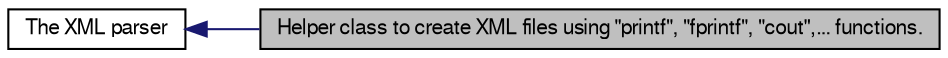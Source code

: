 digraph structs
{
  bgcolor="transparent";
  edge [fontname="FreeSans",fontsize="10",labelfontname="FreeSans",labelfontsize="10"];
  node [fontname="FreeSans",fontsize="10",shape=record];
  rankdir=LR;
  Node0 [label="Helper class to create XML files using \"printf\", \"fprintf\", \"cout\",... functions.",height=0.2,width=0.4,color="black", fillcolor="grey75", style="filled" fontcolor="black"];
  Node1 [label="The XML parser",height=0.2,width=0.4,color="black",URL="$group__XMLParserGeneral.html"];
  Node1->Node0 [shape=plaintext, color="midnightblue", dir="back", style="solid"];
}
